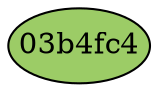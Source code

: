 digraph auto {
	graph [bgcolor=transparent]
	node [fixedsize=true style=filled width=0.95]
	"03b4fc4666527e20c196b3946a9bf180b67cd36c" [label="03b4fc4" fillcolor="#9ccc66"]
}

